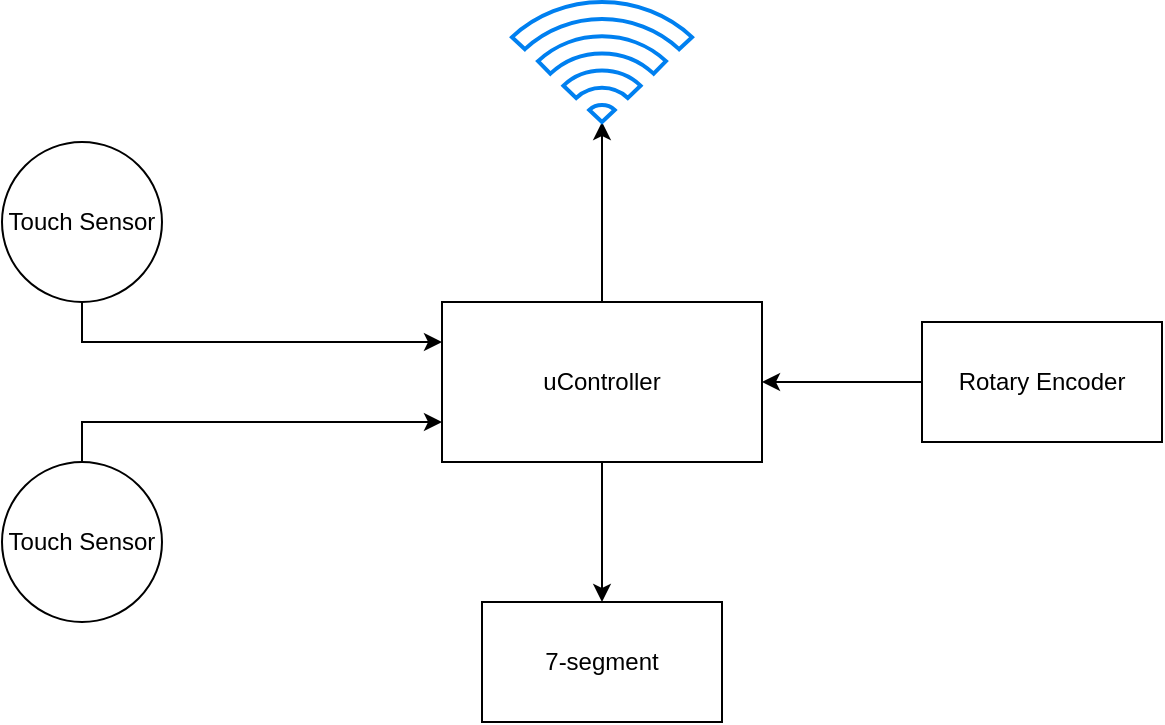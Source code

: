 <mxfile version="13.8.2" type="github">
  <diagram id="mXREiZ1FNoDaDJk69WIs" name="Page-1">
    <mxGraphModel dx="1422" dy="762" grid="1" gridSize="10" guides="1" tooltips="1" connect="1" arrows="1" fold="1" page="1" pageScale="1" pageWidth="850" pageHeight="1100" math="0" shadow="0">
      <root>
        <mxCell id="0" />
        <mxCell id="1" parent="0" />
        <mxCell id="mgKqRaWe-9zcaW5af3w4-29" value="" style="edgeStyle=orthogonalEdgeStyle;rounded=0;orthogonalLoop=1;jettySize=auto;html=1;" edge="1" parent="1" source="mgKqRaWe-9zcaW5af3w4-8" target="mgKqRaWe-9zcaW5af3w4-28">
          <mxGeometry relative="1" as="geometry" />
        </mxCell>
        <mxCell id="mgKqRaWe-9zcaW5af3w4-8" value="uController" style="rounded=0;whiteSpace=wrap;html=1;" vertex="1" parent="1">
          <mxGeometry x="320" y="360" width="160" height="80" as="geometry" />
        </mxCell>
        <mxCell id="mgKqRaWe-9zcaW5af3w4-14" value="7-segment" style="rounded=0;whiteSpace=wrap;html=1;" vertex="1" parent="1">
          <mxGeometry x="340" y="510" width="120" height="60" as="geometry" />
        </mxCell>
        <mxCell id="mgKqRaWe-9zcaW5af3w4-15" value="" style="endArrow=classic;html=1;exitX=0.5;exitY=1;exitDx=0;exitDy=0;" edge="1" parent="1" source="mgKqRaWe-9zcaW5af3w4-8" target="mgKqRaWe-9zcaW5af3w4-14">
          <mxGeometry width="50" height="50" relative="1" as="geometry">
            <mxPoint x="400" y="450" as="sourcePoint" />
            <mxPoint x="450" y="370" as="targetPoint" />
          </mxGeometry>
        </mxCell>
        <mxCell id="mgKqRaWe-9zcaW5af3w4-23" style="edgeStyle=orthogonalEdgeStyle;rounded=0;orthogonalLoop=1;jettySize=auto;html=1;exitX=0.5;exitY=1;exitDx=0;exitDy=0;entryX=0;entryY=0.25;entryDx=0;entryDy=0;" edge="1" parent="1" source="mgKqRaWe-9zcaW5af3w4-16" target="mgKqRaWe-9zcaW5af3w4-8">
          <mxGeometry relative="1" as="geometry" />
        </mxCell>
        <mxCell id="mgKqRaWe-9zcaW5af3w4-16" value="Touch Sensor" style="ellipse;whiteSpace=wrap;html=1;aspect=fixed;" vertex="1" parent="1">
          <mxGeometry x="100" y="280" width="80" height="80" as="geometry" />
        </mxCell>
        <mxCell id="mgKqRaWe-9zcaW5af3w4-22" style="edgeStyle=orthogonalEdgeStyle;rounded=0;orthogonalLoop=1;jettySize=auto;html=1;exitX=0.5;exitY=0;exitDx=0;exitDy=0;entryX=0;entryY=0.75;entryDx=0;entryDy=0;" edge="1" parent="1" source="mgKqRaWe-9zcaW5af3w4-17" target="mgKqRaWe-9zcaW5af3w4-8">
          <mxGeometry relative="1" as="geometry" />
        </mxCell>
        <mxCell id="mgKqRaWe-9zcaW5af3w4-17" value="Touch Sensor" style="ellipse;whiteSpace=wrap;html=1;aspect=fixed;" vertex="1" parent="1">
          <mxGeometry x="100" y="440" width="80" height="80" as="geometry" />
        </mxCell>
        <mxCell id="mgKqRaWe-9zcaW5af3w4-26" style="edgeStyle=orthogonalEdgeStyle;rounded=0;orthogonalLoop=1;jettySize=auto;html=1;exitX=0;exitY=0.5;exitDx=0;exitDy=0;entryX=1;entryY=0.5;entryDx=0;entryDy=0;" edge="1" parent="1" source="mgKqRaWe-9zcaW5af3w4-24" target="mgKqRaWe-9zcaW5af3w4-8">
          <mxGeometry relative="1" as="geometry" />
        </mxCell>
        <mxCell id="mgKqRaWe-9zcaW5af3w4-24" value="Rotary Encoder" style="rounded=0;whiteSpace=wrap;html=1;" vertex="1" parent="1">
          <mxGeometry x="560" y="370" width="120" height="60" as="geometry" />
        </mxCell>
        <mxCell id="mgKqRaWe-9zcaW5af3w4-28" value="" style="html=1;verticalLabelPosition=bottom;align=center;labelBackgroundColor=#ffffff;verticalAlign=top;strokeWidth=2;strokeColor=#0080F0;shadow=0;dashed=0;shape=mxgraph.ios7.icons.wifi;pointerEvents=1" vertex="1" parent="1">
          <mxGeometry x="355" y="210" width="90" height="60" as="geometry" />
        </mxCell>
      </root>
    </mxGraphModel>
  </diagram>
</mxfile>
